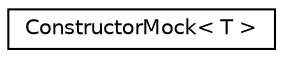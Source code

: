 digraph "Graphical Class Hierarchy"
{
 // LATEX_PDF_SIZE
  edge [fontname="Helvetica",fontsize="10",labelfontname="Helvetica",labelfontsize="10"];
  node [fontname="Helvetica",fontsize="10",shape=record];
  rankdir="LR";
  Node0 [label="ConstructorMock\< T \>",height=0.2,width=0.4,color="black", fillcolor="white", style="filled",URL="$class_constructor_mock.html",tooltip=" "];
}
